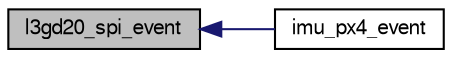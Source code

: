 digraph "l3gd20_spi_event"
{
  edge [fontname="FreeSans",fontsize="10",labelfontname="FreeSans",labelfontsize="10"];
  node [fontname="FreeSans",fontsize="10",shape=record];
  rankdir="LR";
  Node1 [label="l3gd20_spi_event",height=0.2,width=0.4,color="black", fillcolor="grey75", style="filled", fontcolor="black"];
  Node1 -> Node2 [dir="back",color="midnightblue",fontsize="10",style="solid",fontname="FreeSans"];
  Node2 [label="imu_px4_event",height=0.2,width=0.4,color="black", fillcolor="white", style="filled",URL="$imu__px4fmu__v2_84_8h.html#adc3f36e2267ea507426576f9b338c714"];
}
